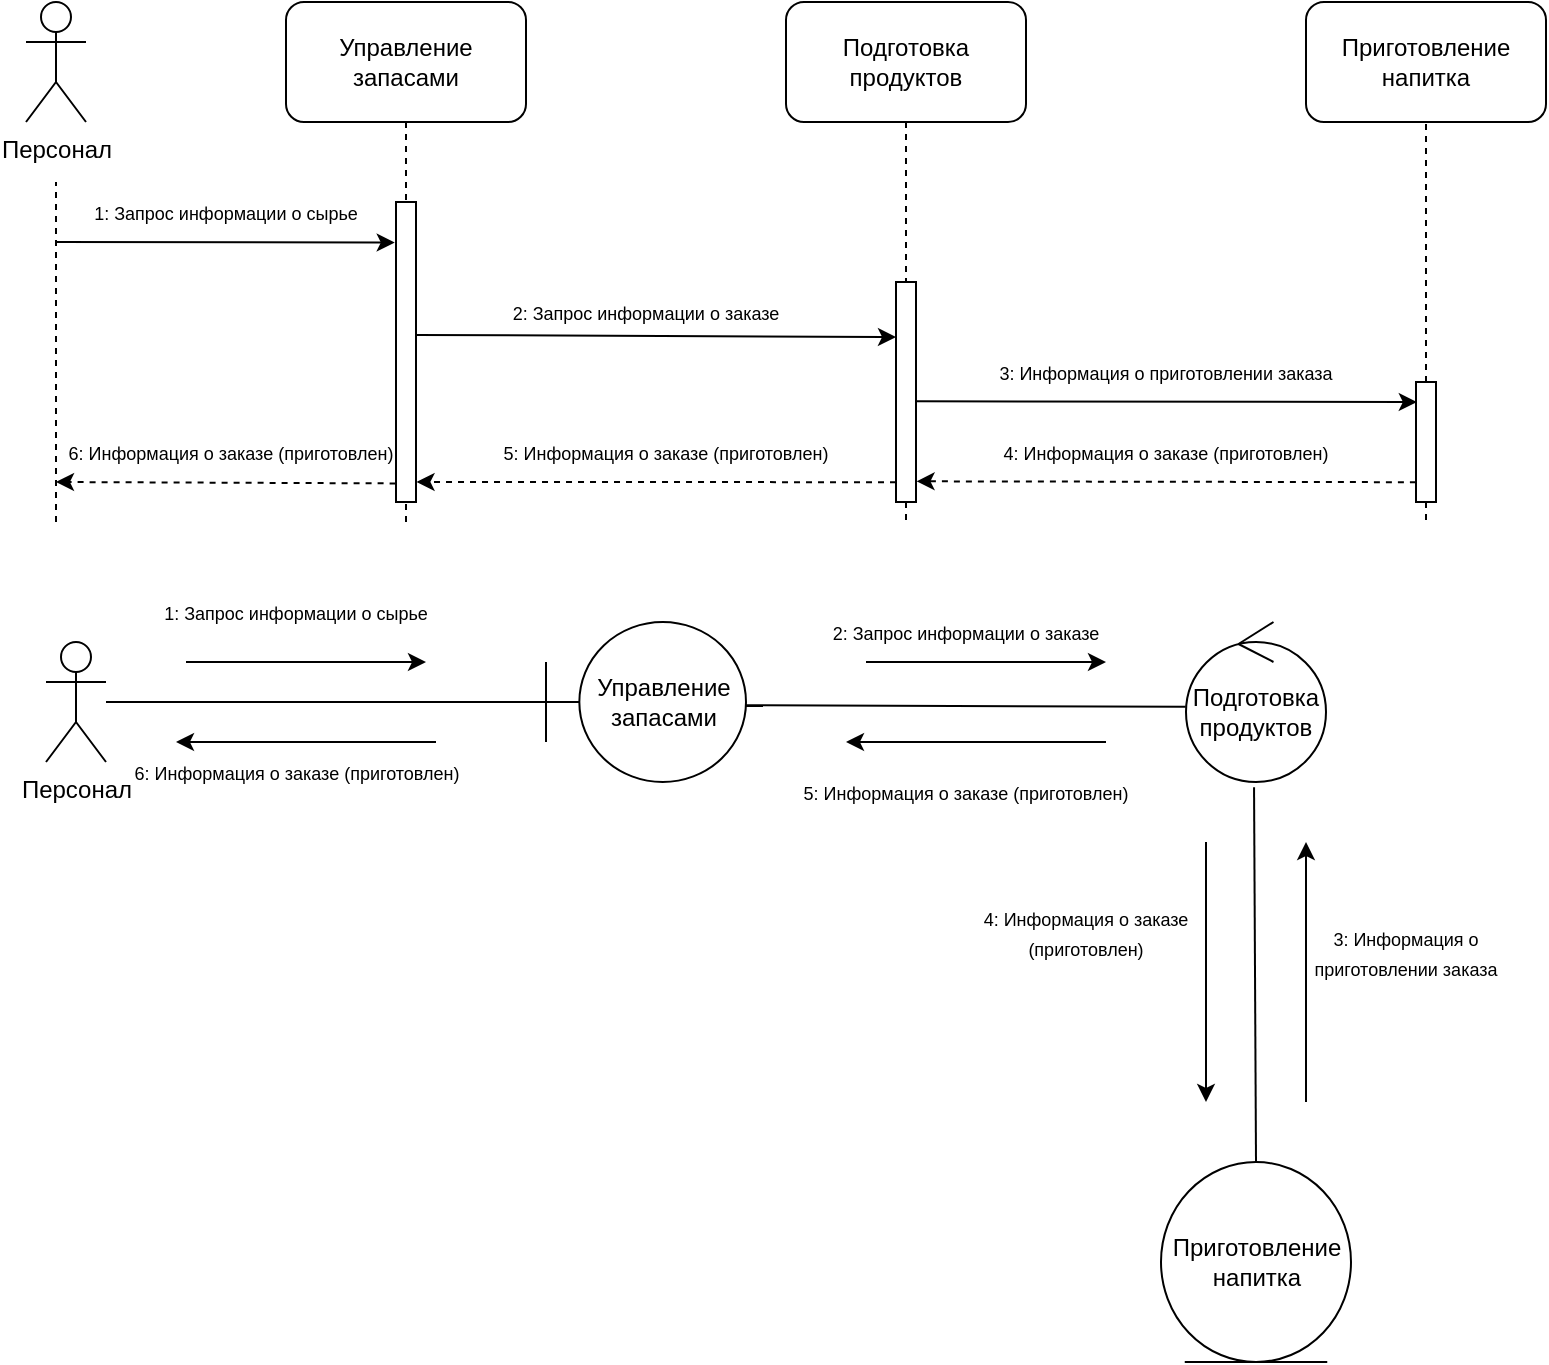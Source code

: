 <mxfile version="24.4.8" type="device">
  <diagram name="Страница — 1" id="AYODXOkoywi4Ix4SNGkm">
    <mxGraphModel dx="1226" dy="819" grid="0" gridSize="10" guides="1" tooltips="1" connect="1" arrows="1" fold="1" page="0" pageScale="1" pageWidth="827" pageHeight="1169" math="0" shadow="0">
      <root>
        <mxCell id="0" />
        <mxCell id="1" parent="0" />
        <mxCell id="mDczGV4Bh8BKm_zVshYZ-1" value="Персонал" style="shape=umlActor;verticalLabelPosition=bottom;verticalAlign=top;html=1;outlineConnect=0;" parent="1" vertex="1">
          <mxGeometry x="60" y="40" width="30" height="60" as="geometry" />
        </mxCell>
        <mxCell id="mDczGV4Bh8BKm_zVshYZ-5" value="Управление запасами" style="rounded=1;whiteSpace=wrap;html=1;" parent="1" vertex="1">
          <mxGeometry x="190" y="40" width="120" height="60" as="geometry" />
        </mxCell>
        <mxCell id="mDczGV4Bh8BKm_zVshYZ-8" value="Подготовка продуктов" style="rounded=1;whiteSpace=wrap;html=1;" parent="1" vertex="1">
          <mxGeometry x="440" y="40" width="120" height="60" as="geometry" />
        </mxCell>
        <mxCell id="mDczGV4Bh8BKm_zVshYZ-9" value="" style="rounded=0;whiteSpace=wrap;html=1;" parent="1" vertex="1">
          <mxGeometry x="495" y="180" width="10" height="110" as="geometry" />
        </mxCell>
        <mxCell id="mDczGV4Bh8BKm_zVshYZ-10" value="Приготовление напитка" style="rounded=1;whiteSpace=wrap;html=1;" parent="1" vertex="1">
          <mxGeometry x="700" y="40" width="120" height="60" as="geometry" />
        </mxCell>
        <mxCell id="mDczGV4Bh8BKm_zVshYZ-11" value="" style="rounded=0;whiteSpace=wrap;html=1;" parent="1" vertex="1">
          <mxGeometry x="755" y="230" width="10" height="60" as="geometry" />
        </mxCell>
        <mxCell id="mDczGV4Bh8BKm_zVshYZ-12" value="" style="endArrow=none;dashed=1;html=1;rounded=0;" parent="1" edge="1">
          <mxGeometry width="50" height="50" relative="1" as="geometry">
            <mxPoint x="75" y="300" as="sourcePoint" />
            <mxPoint x="75" y="130" as="targetPoint" />
          </mxGeometry>
        </mxCell>
        <mxCell id="mDczGV4Bh8BKm_zVshYZ-13" value="" style="endArrow=classic;html=1;rounded=0;entryX=-0.063;entryY=0.135;entryDx=0;entryDy=0;entryPerimeter=0;" parent="1" target="mDczGV4Bh8BKm_zVshYZ-6" edge="1">
          <mxGeometry width="50" height="50" relative="1" as="geometry">
            <mxPoint x="75" y="160" as="sourcePoint" />
            <mxPoint x="217.48" y="156.2" as="targetPoint" />
          </mxGeometry>
        </mxCell>
        <mxCell id="mDczGV4Bh8BKm_zVshYZ-15" value="&lt;font style=&quot;font-size: 9px;&quot;&gt;1: Запрос информации о сырье&lt;/font&gt;" style="text;html=1;align=center;verticalAlign=middle;whiteSpace=wrap;rounded=0;" parent="1" vertex="1">
          <mxGeometry x="90" y="130" width="140" height="30" as="geometry" />
        </mxCell>
        <mxCell id="mDczGV4Bh8BKm_zVshYZ-16" value="" style="endArrow=classic;html=1;rounded=0;entryX=0;entryY=0.25;entryDx=0;entryDy=0;exitX=1;exitY=0.443;exitDx=0;exitDy=0;exitPerimeter=0;" parent="1" source="mDczGV4Bh8BKm_zVshYZ-6" target="mDczGV4Bh8BKm_zVshYZ-9" edge="1">
          <mxGeometry width="50" height="50" relative="1" as="geometry">
            <mxPoint x="270" y="210" as="sourcePoint" />
            <mxPoint x="350" y="180" as="targetPoint" />
          </mxGeometry>
        </mxCell>
        <mxCell id="mDczGV4Bh8BKm_zVshYZ-17" value="&lt;font style=&quot;font-size: 9px;&quot;&gt;2: Запрос информации о заказе&lt;/font&gt;" style="text;html=1;align=center;verticalAlign=middle;whiteSpace=wrap;rounded=0;" parent="1" vertex="1">
          <mxGeometry x="260" y="180" width="220" height="30" as="geometry" />
        </mxCell>
        <mxCell id="mDczGV4Bh8BKm_zVshYZ-18" value="" style="endArrow=classic;html=1;rounded=0;entryX=0.041;entryY=0.167;entryDx=0;entryDy=0;entryPerimeter=0;exitX=1.032;exitY=0.542;exitDx=0;exitDy=0;exitPerimeter=0;" parent="1" source="mDczGV4Bh8BKm_zVshYZ-9" target="mDczGV4Bh8BKm_zVshYZ-11" edge="1">
          <mxGeometry width="50" height="50" relative="1" as="geometry">
            <mxPoint x="600" y="285" as="sourcePoint" />
            <mxPoint x="650" y="235" as="targetPoint" />
          </mxGeometry>
        </mxCell>
        <mxCell id="mDczGV4Bh8BKm_zVshYZ-19" value="&lt;font style=&quot;font-size: 9px;&quot;&gt;3: Информация о приготовлении заказа&lt;/font&gt;" style="text;html=1;align=center;verticalAlign=middle;whiteSpace=wrap;rounded=0;" parent="1" vertex="1">
          <mxGeometry x="520" y="210" width="220" height="30" as="geometry" />
        </mxCell>
        <mxCell id="mDczGV4Bh8BKm_zVshYZ-20" value="" style="endArrow=classic;html=1;rounded=0;entryX=1.028;entryY=0.906;entryDx=0;entryDy=0;entryPerimeter=0;exitX=-0.005;exitY=0.835;exitDx=0;exitDy=0;exitPerimeter=0;dashed=1;" parent="1" source="mDczGV4Bh8BKm_zVshYZ-11" target="mDczGV4Bh8BKm_zVshYZ-9" edge="1">
          <mxGeometry width="50" height="50" relative="1" as="geometry">
            <mxPoint x="740" y="280" as="sourcePoint" />
            <mxPoint x="510" y="280" as="targetPoint" />
          </mxGeometry>
        </mxCell>
        <mxCell id="mDczGV4Bh8BKm_zVshYZ-22" value="&lt;font style=&quot;font-size: 9px;&quot;&gt;4: Информация о заказе (приготовлен)&lt;/font&gt;" style="text;html=1;align=center;verticalAlign=middle;whiteSpace=wrap;rounded=0;" parent="1" vertex="1">
          <mxGeometry x="520" y="250" width="220" height="30" as="geometry" />
        </mxCell>
        <mxCell id="mDczGV4Bh8BKm_zVshYZ-24" value="" style="endArrow=classic;html=1;rounded=0;entryX=1.027;entryY=0.933;entryDx=0;entryDy=0;entryPerimeter=0;dashed=1;exitX=0.001;exitY=0.91;exitDx=0;exitDy=0;exitPerimeter=0;" parent="1" source="mDczGV4Bh8BKm_zVshYZ-9" target="mDczGV4Bh8BKm_zVshYZ-6" edge="1">
          <mxGeometry width="50" height="50" relative="1" as="geometry">
            <mxPoint x="494" y="281" as="sourcePoint" />
            <mxPoint x="430" y="190" as="targetPoint" />
          </mxGeometry>
        </mxCell>
        <mxCell id="mDczGV4Bh8BKm_zVshYZ-25" value="" style="endArrow=classic;html=1;rounded=0;exitX=-0.02;exitY=0.938;exitDx=0;exitDy=0;exitPerimeter=0;dashed=1;" parent="1" source="mDczGV4Bh8BKm_zVshYZ-6" edge="1">
          <mxGeometry width="50" height="50" relative="1" as="geometry">
            <mxPoint x="249.09" y="280.7" as="sourcePoint" />
            <mxPoint x="75" y="280" as="targetPoint" />
          </mxGeometry>
        </mxCell>
        <mxCell id="mDczGV4Bh8BKm_zVshYZ-26" value="" style="endArrow=classic;html=1;rounded=0;exitX=-0.091;exitY=0.938;exitDx=0;exitDy=0;exitPerimeter=0;" parent="1" target="mDczGV4Bh8BKm_zVshYZ-6" edge="1">
          <mxGeometry width="50" height="50" relative="1" as="geometry">
            <mxPoint x="249.09" y="280.7" as="sourcePoint" />
            <mxPoint x="75" y="280" as="targetPoint" />
          </mxGeometry>
        </mxCell>
        <mxCell id="mDczGV4Bh8BKm_zVshYZ-6" value="" style="rounded=0;whiteSpace=wrap;html=1;" parent="1" vertex="1">
          <mxGeometry x="245" y="140" width="10" height="150" as="geometry" />
        </mxCell>
        <mxCell id="mDczGV4Bh8BKm_zVshYZ-27" value="&lt;font style=&quot;font-size: 9px;&quot;&gt;5: Информация о заказе (приготовлен)&lt;/font&gt;" style="text;html=1;align=center;verticalAlign=middle;whiteSpace=wrap;rounded=0;" parent="1" vertex="1">
          <mxGeometry x="270" y="250" width="220" height="30" as="geometry" />
        </mxCell>
        <mxCell id="mDczGV4Bh8BKm_zVshYZ-28" value="&lt;font style=&quot;font-size: 9px;&quot;&gt;6: Информация о заказе (приготовлен)&lt;/font&gt;" style="text;html=1;align=center;verticalAlign=middle;whiteSpace=wrap;rounded=0;" parent="1" vertex="1">
          <mxGeometry x="80" y="250" width="165" height="30" as="geometry" />
        </mxCell>
        <mxCell id="mDczGV4Bh8BKm_zVshYZ-29" value="" style="endArrow=none;dashed=1;html=1;rounded=0;entryX=0.5;entryY=1;entryDx=0;entryDy=0;" parent="1" target="mDczGV4Bh8BKm_zVshYZ-6" edge="1">
          <mxGeometry width="50" height="50" relative="1" as="geometry">
            <mxPoint x="250" y="300" as="sourcePoint" />
            <mxPoint x="270" y="320" as="targetPoint" />
          </mxGeometry>
        </mxCell>
        <mxCell id="mDczGV4Bh8BKm_zVshYZ-30" value="" style="endArrow=none;dashed=1;html=1;rounded=0;exitX=0.5;exitY=1;exitDx=0;exitDy=0;" parent="1" source="mDczGV4Bh8BKm_zVshYZ-9" edge="1">
          <mxGeometry width="50" height="50" relative="1" as="geometry">
            <mxPoint x="490" y="300" as="sourcePoint" />
            <mxPoint x="500" y="300" as="targetPoint" />
          </mxGeometry>
        </mxCell>
        <mxCell id="mDczGV4Bh8BKm_zVshYZ-31" value="" style="endArrow=none;dashed=1;html=1;rounded=0;exitX=0.5;exitY=1;exitDx=0;exitDy=0;" parent="1" source="mDczGV4Bh8BKm_zVshYZ-11" edge="1">
          <mxGeometry width="50" height="50" relative="1" as="geometry">
            <mxPoint x="750" y="340" as="sourcePoint" />
            <mxPoint x="760" y="300" as="targetPoint" />
          </mxGeometry>
        </mxCell>
        <mxCell id="mDczGV4Bh8BKm_zVshYZ-32" value="" style="endArrow=none;dashed=1;html=1;rounded=0;entryX=0.5;entryY=0;entryDx=0;entryDy=0;exitX=0.5;exitY=1;exitDx=0;exitDy=0;" parent="1" source="mDczGV4Bh8BKm_zVshYZ-5" target="mDczGV4Bh8BKm_zVshYZ-6" edge="1">
          <mxGeometry width="50" height="50" relative="1" as="geometry">
            <mxPoint x="320" y="170" as="sourcePoint" />
            <mxPoint x="370" y="120" as="targetPoint" />
          </mxGeometry>
        </mxCell>
        <mxCell id="mDczGV4Bh8BKm_zVshYZ-33" value="" style="endArrow=none;dashed=1;html=1;rounded=0;entryX=0.5;entryY=0;entryDx=0;entryDy=0;exitX=0.5;exitY=1;exitDx=0;exitDy=0;" parent="1" source="mDczGV4Bh8BKm_zVshYZ-8" target="mDczGV4Bh8BKm_zVshYZ-9" edge="1">
          <mxGeometry width="50" height="50" relative="1" as="geometry">
            <mxPoint x="540" y="200" as="sourcePoint" />
            <mxPoint x="590" y="150" as="targetPoint" />
          </mxGeometry>
        </mxCell>
        <mxCell id="mDczGV4Bh8BKm_zVshYZ-34" value="" style="endArrow=none;dashed=1;html=1;rounded=0;exitX=0.5;exitY=0;exitDx=0;exitDy=0;entryX=0.5;entryY=1;entryDx=0;entryDy=0;" parent="1" source="mDczGV4Bh8BKm_zVshYZ-11" target="mDczGV4Bh8BKm_zVshYZ-10" edge="1">
          <mxGeometry width="50" height="50" relative="1" as="geometry">
            <mxPoint x="770" y="220" as="sourcePoint" />
            <mxPoint x="820" y="170" as="targetPoint" />
          </mxGeometry>
        </mxCell>
        <mxCell id="mDczGV4Bh8BKm_zVshYZ-36" value="Персонал" style="shape=umlActor;verticalLabelPosition=bottom;verticalAlign=top;html=1;outlineConnect=0;" parent="1" vertex="1">
          <mxGeometry x="70" y="360" width="30" height="60" as="geometry" />
        </mxCell>
        <mxCell id="mDczGV4Bh8BKm_zVshYZ-37" value="Управление запасами" style="shape=umlBoundary;whiteSpace=wrap;html=1;" parent="1" vertex="1">
          <mxGeometry x="320" y="350" width="100" height="80" as="geometry" />
        </mxCell>
        <mxCell id="mDczGV4Bh8BKm_zVshYZ-38" value="" style="endArrow=none;html=1;rounded=0;entryX=-0.002;entryY=0.5;entryDx=0;entryDy=0;entryPerimeter=0;" parent="1" source="mDczGV4Bh8BKm_zVshYZ-36" target="mDczGV4Bh8BKm_zVshYZ-37" edge="1">
          <mxGeometry width="50" height="50" relative="1" as="geometry">
            <mxPoint x="170" y="450" as="sourcePoint" />
            <mxPoint x="220" y="400" as="targetPoint" />
          </mxGeometry>
        </mxCell>
        <mxCell id="mDczGV4Bh8BKm_zVshYZ-39" value="Подготовка продуктов" style="ellipse;shape=umlControl;whiteSpace=wrap;html=1;" parent="1" vertex="1">
          <mxGeometry x="640" y="350" width="70" height="80" as="geometry" />
        </mxCell>
        <mxCell id="mDczGV4Bh8BKm_zVshYZ-40" value="" style="endArrow=none;html=1;rounded=0;exitX=-0.002;exitY=0.53;exitDx=0;exitDy=0;exitPerimeter=0;entryX=0.998;entryY=0.52;entryDx=0;entryDy=0;entryPerimeter=0;" parent="1" source="mDczGV4Bh8BKm_zVshYZ-39" target="mDczGV4Bh8BKm_zVshYZ-37" edge="1">
          <mxGeometry width="50" height="50" relative="1" as="geometry">
            <mxPoint x="600" y="390" as="sourcePoint" />
            <mxPoint x="421" y="387" as="targetPoint" />
          </mxGeometry>
        </mxCell>
        <mxCell id="mDczGV4Bh8BKm_zVshYZ-41" value="Приготовление напитка" style="ellipse;shape=umlEntity;whiteSpace=wrap;html=1;" parent="1" vertex="1">
          <mxGeometry x="627.5" y="620" width="95" height="100" as="geometry" />
        </mxCell>
        <mxCell id="mDczGV4Bh8BKm_zVshYZ-42" value="" style="endArrow=none;html=1;rounded=0;entryX=0.486;entryY=1.033;entryDx=0;entryDy=0;entryPerimeter=0;exitX=0.5;exitY=0;exitDx=0;exitDy=0;" parent="1" source="mDczGV4Bh8BKm_zVshYZ-41" target="mDczGV4Bh8BKm_zVshYZ-39" edge="1">
          <mxGeometry width="50" height="50" relative="1" as="geometry">
            <mxPoint x="520" y="610" as="sourcePoint" />
            <mxPoint x="570" y="560" as="targetPoint" />
          </mxGeometry>
        </mxCell>
        <mxCell id="mDczGV4Bh8BKm_zVshYZ-43" value="" style="endArrow=classic;html=1;rounded=0;" parent="1" edge="1">
          <mxGeometry width="50" height="50" relative="1" as="geometry">
            <mxPoint x="140" y="370" as="sourcePoint" />
            <mxPoint x="260" y="370" as="targetPoint" />
          </mxGeometry>
        </mxCell>
        <mxCell id="mDczGV4Bh8BKm_zVshYZ-44" value="&lt;font style=&quot;font-size: 9px;&quot;&gt;1: Запрос информации о сырье&lt;/font&gt;" style="text;html=1;align=center;verticalAlign=middle;whiteSpace=wrap;rounded=0;" parent="1" vertex="1">
          <mxGeometry x="125" y="330" width="140" height="30" as="geometry" />
        </mxCell>
        <mxCell id="mDczGV4Bh8BKm_zVshYZ-46" value="" style="endArrow=classic;html=1;rounded=0;" parent="1" edge="1">
          <mxGeometry width="50" height="50" relative="1" as="geometry">
            <mxPoint x="480" y="370" as="sourcePoint" />
            <mxPoint x="600" y="370" as="targetPoint" />
          </mxGeometry>
        </mxCell>
        <mxCell id="mDczGV4Bh8BKm_zVshYZ-47" value="" style="endArrow=classic;html=1;rounded=0;" parent="1" edge="1">
          <mxGeometry width="50" height="50" relative="1" as="geometry">
            <mxPoint x="265" y="410" as="sourcePoint" />
            <mxPoint x="135" y="410" as="targetPoint" />
          </mxGeometry>
        </mxCell>
        <mxCell id="mDczGV4Bh8BKm_zVshYZ-48" value="" style="endArrow=classic;html=1;rounded=0;" parent="1" edge="1">
          <mxGeometry width="50" height="50" relative="1" as="geometry">
            <mxPoint x="600" y="410" as="sourcePoint" />
            <mxPoint x="470" y="410" as="targetPoint" />
          </mxGeometry>
        </mxCell>
        <mxCell id="mDczGV4Bh8BKm_zVshYZ-49" value="&lt;font style=&quot;font-size: 9px;&quot;&gt;2: Запрос информации о заказе&lt;/font&gt;" style="text;html=1;align=center;verticalAlign=middle;whiteSpace=wrap;rounded=0;" parent="1" vertex="1">
          <mxGeometry x="420" y="340" width="220" height="30" as="geometry" />
        </mxCell>
        <mxCell id="mDczGV4Bh8BKm_zVshYZ-50" value="" style="endArrow=classic;html=1;rounded=0;" parent="1" edge="1">
          <mxGeometry width="50" height="50" relative="1" as="geometry">
            <mxPoint x="650" y="460" as="sourcePoint" />
            <mxPoint x="650" y="590" as="targetPoint" />
          </mxGeometry>
        </mxCell>
        <mxCell id="mDczGV4Bh8BKm_zVshYZ-51" value="" style="endArrow=classic;html=1;rounded=0;" parent="1" edge="1">
          <mxGeometry width="50" height="50" relative="1" as="geometry">
            <mxPoint x="700" y="590" as="sourcePoint" />
            <mxPoint x="700" y="460" as="targetPoint" />
          </mxGeometry>
        </mxCell>
        <mxCell id="mDczGV4Bh8BKm_zVshYZ-52" value="&lt;font style=&quot;font-size: 9px;&quot;&gt;3: Информация о приготовлении заказа&lt;/font&gt;" style="text;html=1;align=center;verticalAlign=middle;whiteSpace=wrap;rounded=0;" parent="1" vertex="1">
          <mxGeometry x="690" y="500" width="120" height="30" as="geometry" />
        </mxCell>
        <mxCell id="mDczGV4Bh8BKm_zVshYZ-53" value="&lt;font style=&quot;font-size: 9px;&quot;&gt;4: Информация о заказе (приготовлен)&lt;/font&gt;" style="text;html=1;align=center;verticalAlign=middle;whiteSpace=wrap;rounded=0;" parent="1" vertex="1">
          <mxGeometry x="510" y="490" width="160" height="30" as="geometry" />
        </mxCell>
        <mxCell id="mDczGV4Bh8BKm_zVshYZ-54" value="&lt;font style=&quot;font-size: 9px;&quot;&gt;5: Информация о заказе (приготовлен)&lt;/font&gt;" style="text;html=1;align=center;verticalAlign=middle;whiteSpace=wrap;rounded=0;" parent="1" vertex="1">
          <mxGeometry x="420" y="420" width="220" height="30" as="geometry" />
        </mxCell>
        <mxCell id="mDczGV4Bh8BKm_zVshYZ-55" value="&lt;font style=&quot;font-size: 9px;&quot;&gt;6: Информация о заказе (приготовлен)&lt;/font&gt;" style="text;html=1;align=center;verticalAlign=middle;whiteSpace=wrap;rounded=0;" parent="1" vertex="1">
          <mxGeometry x="112.5" y="410" width="165" height="30" as="geometry" />
        </mxCell>
      </root>
    </mxGraphModel>
  </diagram>
</mxfile>
